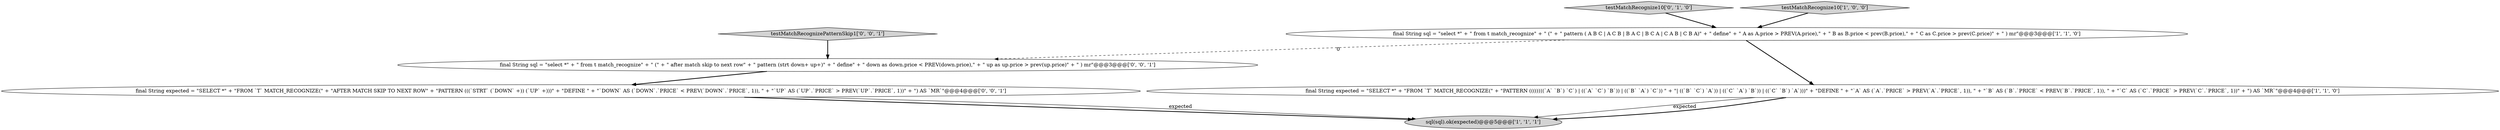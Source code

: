 digraph {
0 [style = filled, label = "final String sql = \"select *\" + \" from t match_recognize\" + \" (\" + \" pattern ( A B C | A C B | B A C | B C A | C A B | C B A)\" + \" define\" + \" A as A.price > PREV(A.price),\" + \" B as B.price < prev(B.price),\" + \" C as C.price > prev(C.price)\" + \" ) mr\"@@@3@@@['1', '1', '0']", fillcolor = white, shape = ellipse image = "AAA0AAABBB1BBB"];
1 [style = filled, label = "sql(sql).ok(expected)@@@5@@@['1', '1', '1']", fillcolor = lightgray, shape = ellipse image = "AAA0AAABBB1BBB"];
6 [style = filled, label = "final String sql = \"select *\" + \" from t match_recognize\" + \" (\" + \" after match skip to next row\" + \" pattern (strt down+ up+)\" + \" define\" + \" down as down.price < PREV(down.price),\" + \" up as up.price > prev(up.price)\" + \" ) mr\"@@@3@@@['0', '0', '1']", fillcolor = white, shape = ellipse image = "AAA0AAABBB3BBB"];
4 [style = filled, label = "testMatchRecognize10['0', '1', '0']", fillcolor = lightgray, shape = diamond image = "AAA0AAABBB2BBB"];
7 [style = filled, label = "testMatchRecognizePatternSkip1['0', '0', '1']", fillcolor = lightgray, shape = diamond image = "AAA0AAABBB3BBB"];
5 [style = filled, label = "final String expected = \"SELECT *\" + \"FROM `T` MATCH_RECOGNIZE(\" + \"AFTER MATCH SKIP TO NEXT ROW\" + \"PATTERN (((`STRT` (`DOWN` +)) (`UP` +)))\" + \"DEFINE \" + \"`DOWN` AS (`DOWN`.`PRICE` < PREV(`DOWN`.`PRICE`, 1)), \" + \"`UP` AS (`UP`.`PRICE` > PREV(`UP`.`PRICE`, 1))\" + \") AS `MR`\"@@@4@@@['0', '0', '1']", fillcolor = white, shape = ellipse image = "AAA0AAABBB3BBB"];
2 [style = filled, label = "final String expected = \"SELECT *\" + \"FROM `T` MATCH_RECOGNIZE(\" + \"PATTERN ((((((((`A` `B`) `C`) | ((`A` `C`) `B`)) | ((`B` `A`) `C`)) \" + \"| ((`B` `C`) `A`)) | ((`C` `A`) `B`)) | ((`C` `B`) `A`)))\" + \"DEFINE \" + \"`A` AS (`A`.`PRICE` > PREV(`A`.`PRICE`, 1)), \" + \"`B` AS (`B`.`PRICE` < PREV(`B`.`PRICE`, 1)), \" + \"`C` AS (`C`.`PRICE` > PREV(`C`.`PRICE`, 1))\" + \") AS `MR`\"@@@4@@@['1', '1', '0']", fillcolor = white, shape = ellipse image = "AAA0AAABBB1BBB"];
3 [style = filled, label = "testMatchRecognize10['1', '0', '0']", fillcolor = lightgray, shape = diamond image = "AAA0AAABBB1BBB"];
5->1 [style = bold, label=""];
6->5 [style = bold, label=""];
0->6 [style = dashed, label="0"];
2->1 [style = solid, label="expected"];
2->1 [style = bold, label=""];
3->0 [style = bold, label=""];
7->6 [style = bold, label=""];
4->0 [style = bold, label=""];
0->2 [style = bold, label=""];
5->1 [style = solid, label="expected"];
}
